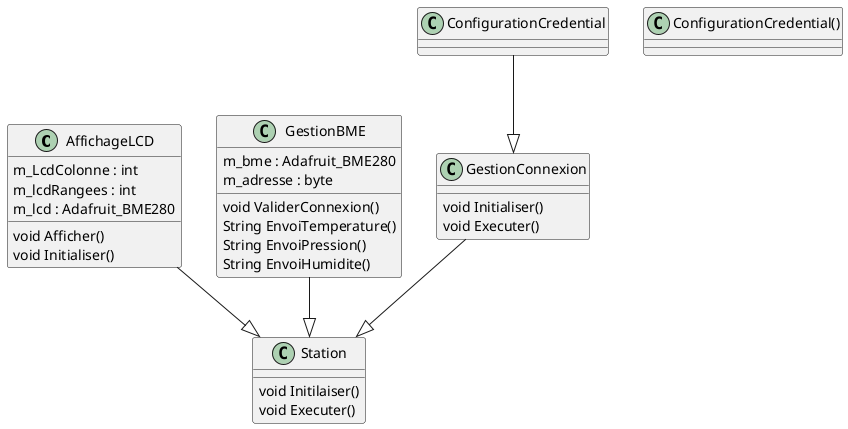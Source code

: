 @startuml DiagramStationMeteo

class AffichageLCD
{
     m_LcdColonne : int
     m_lcdRangees : int
     m_lcd : Adafruit_BME280
    void Afficher()
    void Initialiser()
}

class GestionBME
{
    m_bme : Adafruit_BME280
    m_adresse : byte

    void ValiderConnexion()
    String EnvoiTemperature()
    String EnvoiPression()
    String EnvoiHumidite()
}

class GestionConnexion
{
    void Initialiser()
    void Executer()
}

class ConfigurationCredential()
{

}

class Station
{
    void Initilaiser()
    void Executer()
}

GestionConnexion --|> Station
AffichageLCD --|> Station
GestionBME --|> Station
ConfigurationCredential --|> GestionConnexion

@enduml